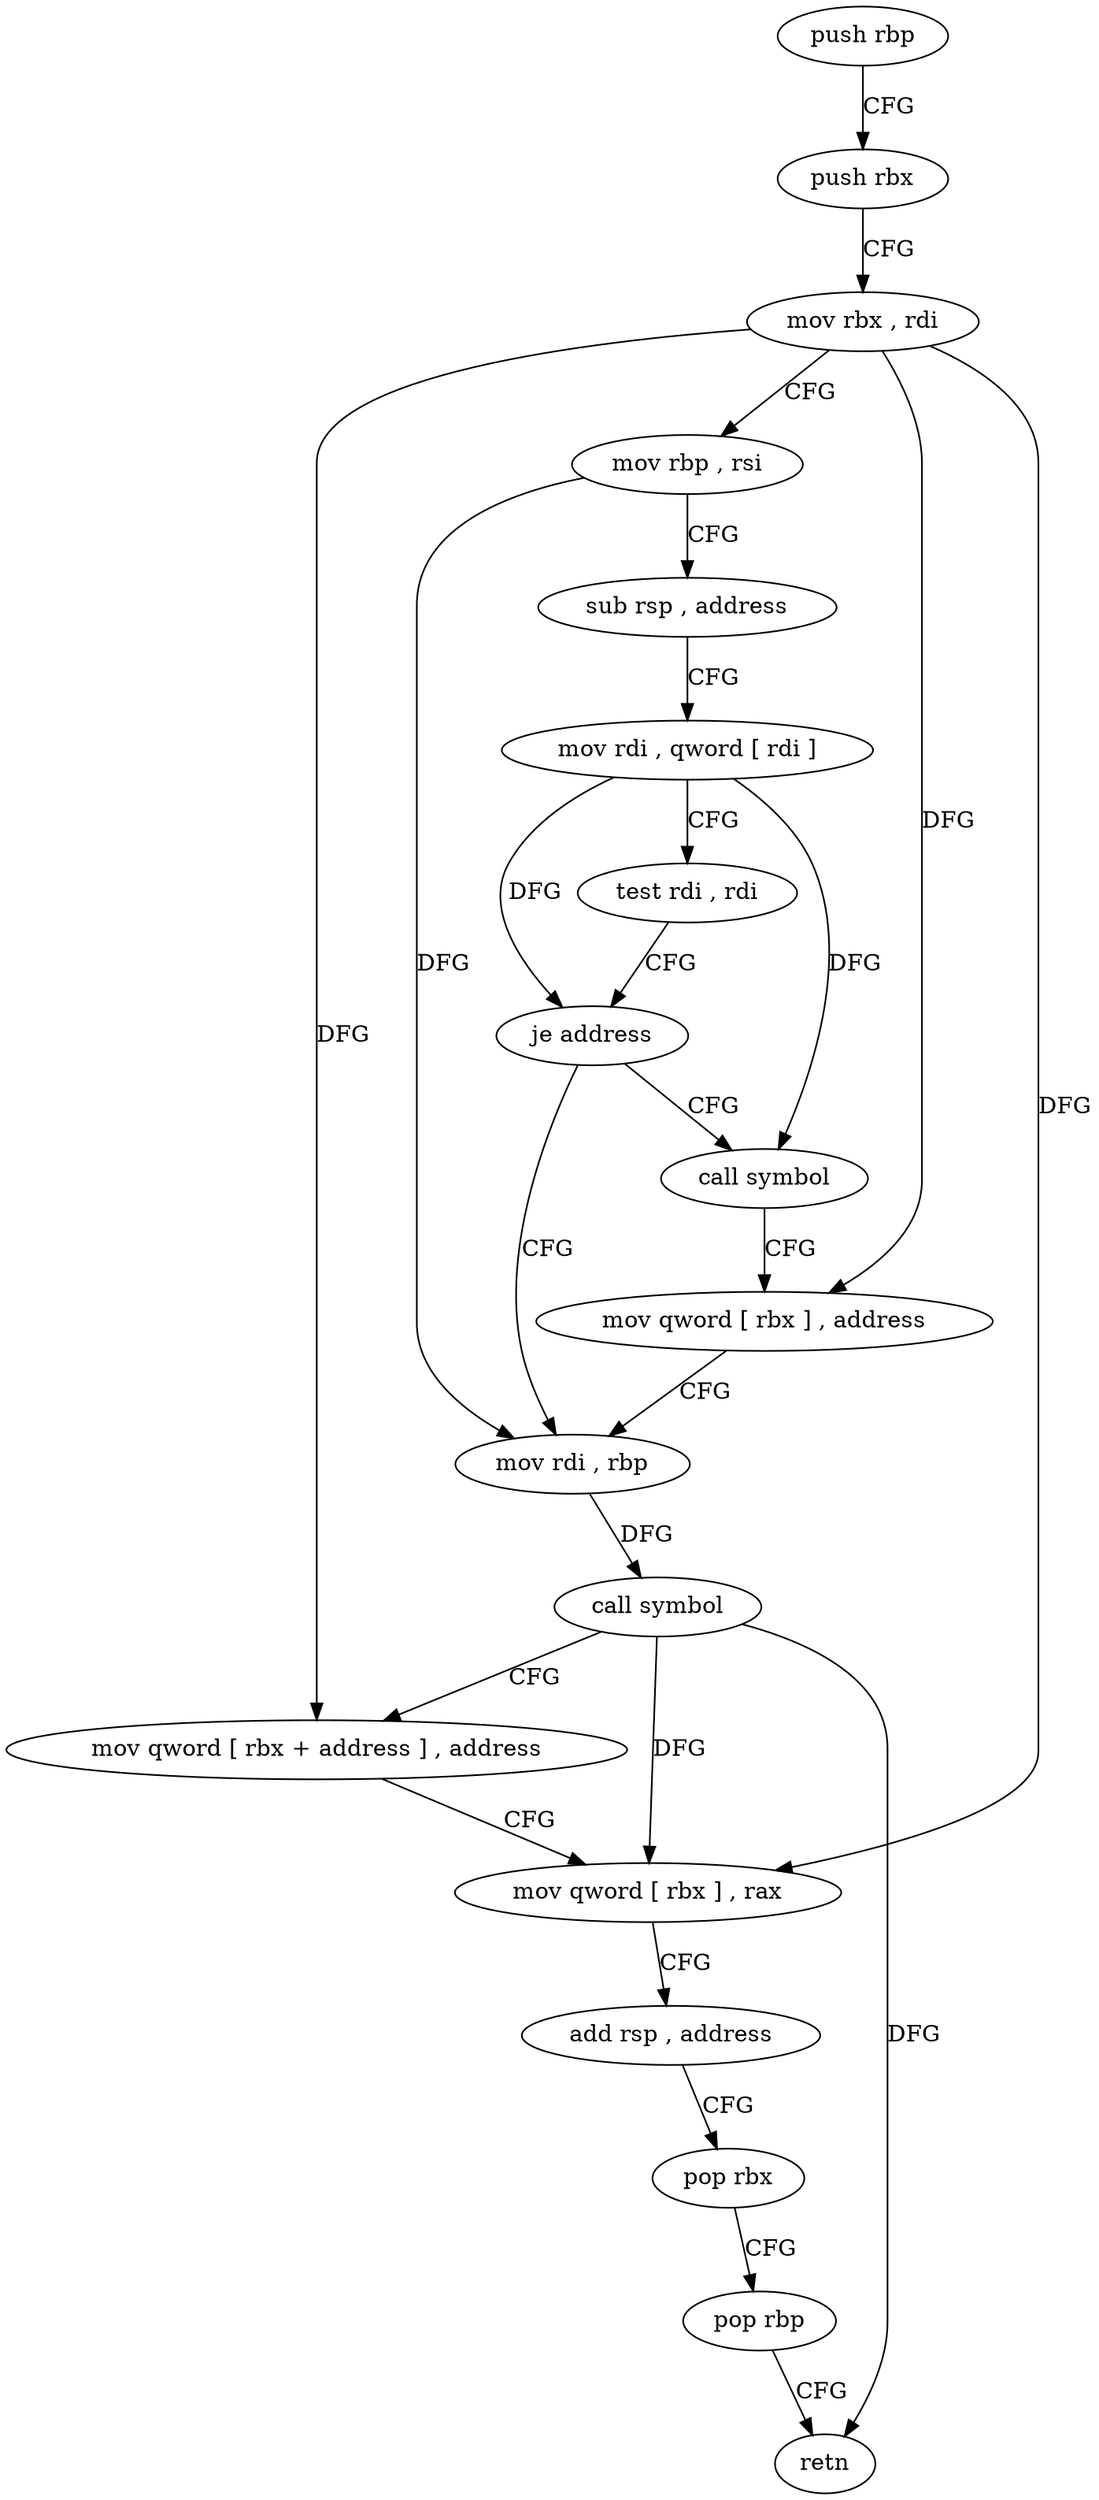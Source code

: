 digraph "func" {
"122528" [label = "push rbp" ]
"122529" [label = "push rbx" ]
"122530" [label = "mov rbx , rdi" ]
"122533" [label = "mov rbp , rsi" ]
"122536" [label = "sub rsp , address" ]
"122540" [label = "mov rdi , qword [ rdi ]" ]
"122543" [label = "test rdi , rdi" ]
"122546" [label = "je address" ]
"122560" [label = "mov rdi , rbp" ]
"122548" [label = "call symbol" ]
"122563" [label = "call symbol" ]
"122568" [label = "mov qword [ rbx + address ] , address" ]
"122576" [label = "mov qword [ rbx ] , rax" ]
"122579" [label = "add rsp , address" ]
"122583" [label = "pop rbx" ]
"122584" [label = "pop rbp" ]
"122585" [label = "retn" ]
"122553" [label = "mov qword [ rbx ] , address" ]
"122528" -> "122529" [ label = "CFG" ]
"122529" -> "122530" [ label = "CFG" ]
"122530" -> "122533" [ label = "CFG" ]
"122530" -> "122568" [ label = "DFG" ]
"122530" -> "122576" [ label = "DFG" ]
"122530" -> "122553" [ label = "DFG" ]
"122533" -> "122536" [ label = "CFG" ]
"122533" -> "122560" [ label = "DFG" ]
"122536" -> "122540" [ label = "CFG" ]
"122540" -> "122543" [ label = "CFG" ]
"122540" -> "122546" [ label = "DFG" ]
"122540" -> "122548" [ label = "DFG" ]
"122543" -> "122546" [ label = "CFG" ]
"122546" -> "122560" [ label = "CFG" ]
"122546" -> "122548" [ label = "CFG" ]
"122560" -> "122563" [ label = "DFG" ]
"122548" -> "122553" [ label = "CFG" ]
"122563" -> "122568" [ label = "CFG" ]
"122563" -> "122576" [ label = "DFG" ]
"122563" -> "122585" [ label = "DFG" ]
"122568" -> "122576" [ label = "CFG" ]
"122576" -> "122579" [ label = "CFG" ]
"122579" -> "122583" [ label = "CFG" ]
"122583" -> "122584" [ label = "CFG" ]
"122584" -> "122585" [ label = "CFG" ]
"122553" -> "122560" [ label = "CFG" ]
}

